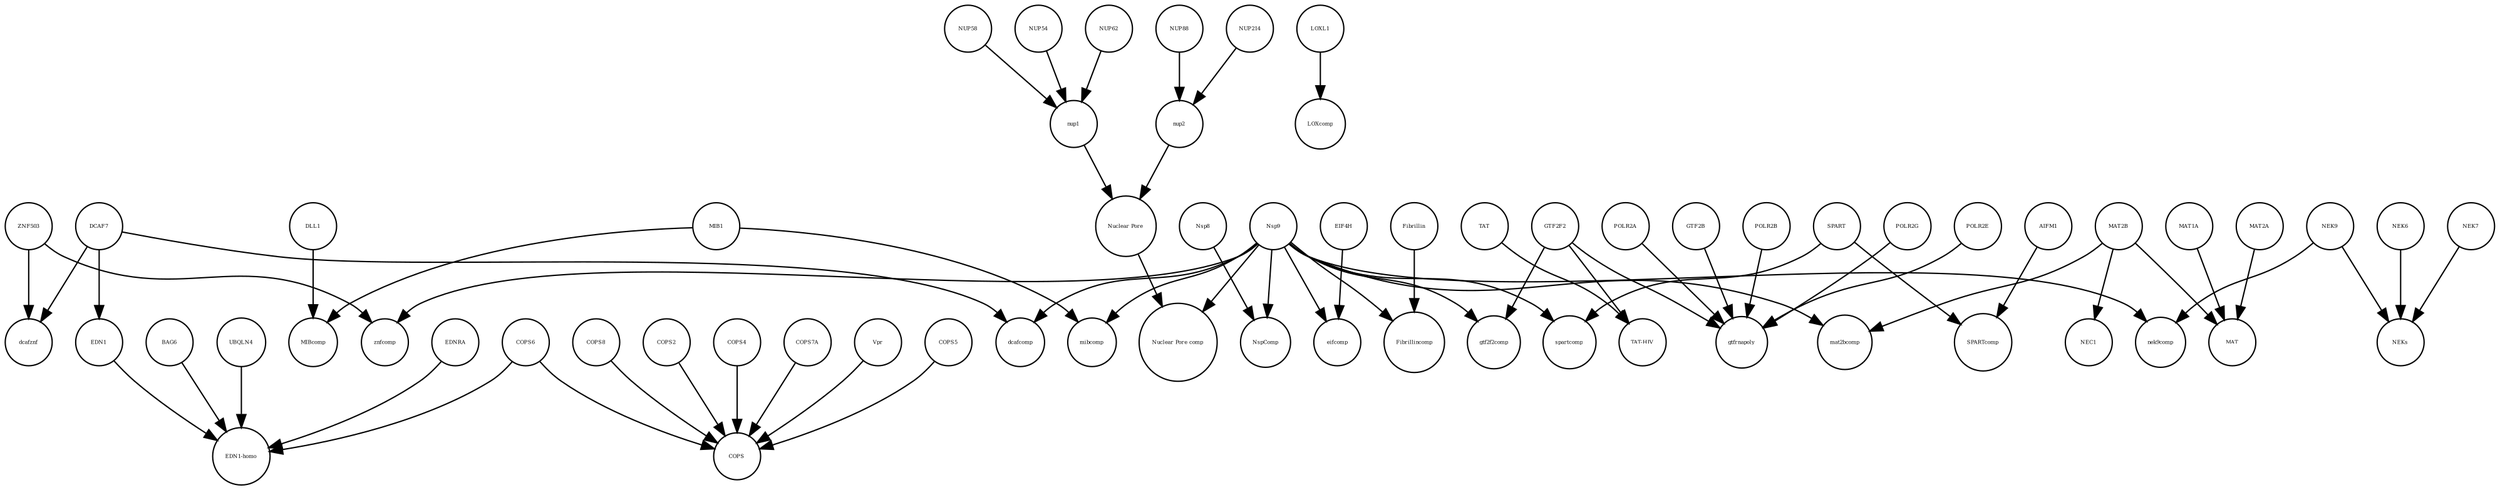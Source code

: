 strict digraph  {
znfcomp [annotation="", bipartite=0, cls=complex, fontsize=4, label=znfcomp, shape=circle];
MAT1A [annotation="", bipartite=0, cls=macromolecule, fontsize=4, label=MAT1A, shape=circle];
GTF2B [annotation="", bipartite=0, cls=macromolecule, fontsize=4, label=GTF2B, shape=circle];
GTF2F2 [annotation="urn_miriam_uniprot_P13984|urn_miriam_pubmed_10428810", bipartite=0, cls=macromolecule, fontsize=4, label=GTF2F2, shape=circle];
EDN1 [annotation=urn_miriam_uniprot_P05305, bipartite=0, cls=macromolecule, fontsize=4, label=EDN1, shape=circle];
NEKs [annotation="", bipartite=0, cls=complex, fontsize=4, label=NEKs, shape=circle];
COPS8 [annotation="", bipartite=0, cls=macromolecule, fontsize=4, label=COPS8, shape=circle];
COPS2 [annotation="", bipartite=0, cls=macromolecule, fontsize=4, label=COPS2, shape=circle];
nup1 [annotation="", bipartite=0, cls=complex, fontsize=4, label=nup1, shape=circle];
POLR2A [annotation=urn_miriam_uniprot_P30876, bipartite=0, cls=macromolecule, fontsize=4, label=POLR2A, shape=circle];
ZNF503 [annotation=urn_miriam_uniprot_Q96F45, bipartite=0, cls=macromolecule, fontsize=4, label=ZNF503, shape=circle];
Nsp9 [annotation="urn_miriam_uniprot_P0DTD1|urn_miriam_ncbiprotein_YP_009725305", bipartite=0, cls=macromolecule, fontsize=4, label=Nsp9, shape=circle];
COPS [annotation="", bipartite=0, cls=complex, fontsize=4, label=COPS, shape=circle];
nup2 [annotation="", bipartite=0, cls=complex, fontsize=4, label=nup2, shape=circle];
"TAT-HIV" [annotation="", bipartite=0, cls=complex, fontsize=4, label="TAT-HIV", shape=circle];
POLR2B [annotation="", bipartite=0, cls=macromolecule, fontsize=4, label=POLR2B, shape=circle];
"EDN1-homo" [annotation="", bipartite=0, cls=complex, fontsize=4, label="EDN1-homo", shape=circle];
DLL1 [annotation="", bipartite=0, cls=macromolecule, fontsize=4, label=DLL1, shape=circle];
NUP58 [annotation=urn_miriam_uniprot_Q9BVL2, bipartite=0, cls=macromolecule, fontsize=4, label=NUP58, shape=circle];
NEK6 [annotation="", bipartite=0, cls=macromolecule, fontsize=4, label=NEK6, shape=circle];
NUP214 [annotation=urn_miriam_uniprot_P35658, bipartite=0, cls=macromolecule, fontsize=4, label=NUP214, shape=circle];
MAT2B [annotation="urn_miriam_uniprot_Q9NZL9|urn_miriam_pubmed_10644686|urn_miriam_pubmed_23189196|urn_miriam_pubmed_25075345|urn_miriam_pubmed_23425511", bipartite=0, cls=macromolecule, fontsize=4, label=MAT2B, shape=circle];
POLR2G [annotation="", bipartite=0, cls=macromolecule, fontsize=4, label=POLR2G, shape=circle];
mibcomp [annotation="", bipartite=0, cls=complex, fontsize=4, label=mibcomp, shape=circle];
TAT [annotation="", bipartite=0, cls=macromolecule, fontsize=4, label=TAT, shape=circle];
"Nuclear Pore" [annotation="", bipartite=0, cls=complex, fontsize=4, label="Nuclear Pore", shape=circle];
NEK9 [annotation=urn_miriam_uniprot_Q8TD19, bipartite=0, cls=macromolecule, fontsize=4, label=NEK9, shape=circle];
Nsp8 [annotation="urn_miriam_uniprot_P0DTD1|urn_miriam_ncbiprotein_YP_009725304", bipartite=0, cls=macromolecule, fontsize=4, label=Nsp8, shape=circle];
AIFM1 [annotation="", bipartite=0, cls=macromolecule, fontsize=4, label=AIFM1, shape=circle];
COPS4 [annotation="", bipartite=0, cls=macromolecule, fontsize=4, label=COPS4, shape=circle];
gtf2f2comp [annotation="", bipartite=0, cls=complex, fontsize=4, label=gtf2f2comp, shape=circle];
"Nuclear Pore comp" [annotation="", bipartite=0, cls=complex, fontsize=4, label="Nuclear Pore comp", shape=circle];
DCAF7 [annotation="urn_miriam_uniprot_P61962|urn_miriam_pubmed_16887337|urn_miriam_pubmed_16949367", bipartite=0, cls=macromolecule, fontsize=4, label=DCAF7, shape=circle];
dcafcomp [annotation="", bipartite=0, cls=complex, fontsize=4, label=dcafcomp, shape=circle];
NEK7 [annotation="", bipartite=0, cls=macromolecule, fontsize=4, label=NEK7, shape=circle];
EDNRA [annotation="", bipartite=0, cls=macromolecule, fontsize=4, label=EDNRA, shape=circle];
BAG6 [annotation="", bipartite=0, cls=macromolecule, fontsize=4, label=BAG6, shape=circle];
Fibrillin [annotation="", bipartite=0, cls=complex, fontsize=4, label=Fibrillin, shape=circle];
EIF4H [annotation="urn_miriam_uniprot_Q15056|urn_miriam_pubmed_10585411|urn_miriam_pubmed_11418588", bipartite=0, cls=macromolecule, fontsize=4, label=EIF4H, shape=circle];
MAT2A [annotation="", bipartite=0, cls=macromolecule, fontsize=4, label=MAT2A, shape=circle];
LOXL1 [annotation="", bipartite=0, cls=macromolecule, fontsize=4, label=LOXL1, shape=circle];
MIBcomp [annotation="", bipartite=0, cls=complex, fontsize=4, label=MIBcomp, shape=circle];
mat2bcomp [annotation="", bipartite=0, cls=complex, fontsize=4, label=mat2bcomp, shape=circle];
NspComp [annotation="", bipartite=0, cls=complex, fontsize=4, label=NspComp, shape=circle];
COPS7A [annotation="", bipartite=0, cls=macromolecule, fontsize=4, label=COPS7A, shape=circle];
POLR2E [annotation="", bipartite=0, cls=macromolecule, fontsize=4, label=POLR2E, shape=circle];
SPARTcomp [annotation="", bipartite=0, cls=complex, fontsize=4, label=SPARTcomp, shape=circle];
eifcomp [annotation="", bipartite=0, cls=complex, fontsize=4, label=eifcomp, shape=circle];
NUP88 [annotation="urn_miriam_uniprot_Q99567|urn_miriam_pubmed_30543681", bipartite=0, cls=macromolecule, fontsize=4, label=NUP88, shape=circle];
dcafznf [annotation="", bipartite=0, cls=complex, fontsize=4, label=dcafznf, shape=circle];
NUP54 [annotation=urn_miriam_uniprot_Q7Z3B4, bipartite=0, cls=macromolecule, fontsize=4, label=NUP54, shape=circle];
gtfrnapoly [annotation="", bipartite=0, cls=complex, fontsize=4, label=gtfrnapoly, shape=circle];
Vpr [annotation="", bipartite=0, cls=macromolecule, fontsize=4, label=Vpr, shape=circle];
UBQLN4 [annotation="", bipartite=0, cls=macromolecule, fontsize=4, label=UBQLN4, shape=circle];
MIB1 [annotation="urn_miriam_uniprot_Q86YT6|urn_miriam_pubmed_24185901", bipartite=0, cls=macromolecule, fontsize=4, label=MIB1, shape=circle];
COPS5 [annotation="", bipartite=0, cls=macromolecule, fontsize=4, label=COPS5, shape=circle];
NEC1 [annotation="", bipartite=0, cls=complex, fontsize=4, label=NEC1, shape=circle];
COPS6 [annotation="", bipartite=0, cls=macromolecule, fontsize=4, label=COPS6, shape=circle];
MAT [annotation="", bipartite=0, cls=complex, fontsize=4, label=MAT, shape=circle];
spartcomp [annotation="", bipartite=0, cls=complex, fontsize=4, label=spartcomp, shape=circle];
SPART [annotation=urn_miriam_uniprot_Q8N0X7, bipartite=0, cls=macromolecule, fontsize=4, label=SPART, shape=circle];
nek9comp [annotation="", bipartite=0, cls=complex, fontsize=4, label=nek9comp, shape=circle];
NUP62 [annotation=urn_miriam_uniprot_P37198, bipartite=0, cls=macromolecule, fontsize=4, label=NUP62, shape=circle];
Fibrillincomp [annotation="", bipartite=0, cls=complex, fontsize=4, label=Fibrillincomp, shape=circle];
LOXcomp [annotation="", bipartite=0, cls=complex, fontsize=4, label=LOXcomp, shape=circle];
MAT1A -> MAT  [annotation="", interaction_type=production];
GTF2B -> gtfrnapoly  [annotation="", interaction_type=production];
GTF2F2 -> gtf2f2comp  [annotation="", interaction_type=production];
GTF2F2 -> "TAT-HIV"  [annotation="", interaction_type=production];
GTF2F2 -> gtfrnapoly  [annotation="", interaction_type=production];
EDN1 -> "EDN1-homo"  [annotation="", interaction_type=production];
COPS8 -> COPS  [annotation="", interaction_type=production];
COPS2 -> COPS  [annotation="", interaction_type=production];
nup1 -> "Nuclear Pore"  [annotation="", interaction_type=production];
POLR2A -> gtfrnapoly  [annotation="", interaction_type=production];
ZNF503 -> dcafznf  [annotation="", interaction_type=production];
ZNF503 -> znfcomp  [annotation="", interaction_type=production];
Nsp9 -> dcafcomp  [annotation="", interaction_type=production];
Nsp9 -> gtf2f2comp  [annotation="", interaction_type=production];
Nsp9 -> eifcomp  [annotation="", interaction_type=production];
Nsp9 -> "Nuclear Pore comp"  [annotation="", interaction_type=production];
Nsp9 -> spartcomp  [annotation="", interaction_type=production];
Nsp9 -> NspComp  [annotation="", interaction_type=production];
Nsp9 -> Fibrillincomp  [annotation="", interaction_type=production];
Nsp9 -> znfcomp  [annotation="", interaction_type=production];
Nsp9 -> mibcomp  [annotation="", interaction_type=production];
Nsp9 -> nek9comp  [annotation="", interaction_type=production];
Nsp9 -> mat2bcomp  [annotation="", interaction_type=production];
nup2 -> "Nuclear Pore"  [annotation="", interaction_type=production];
POLR2B -> gtfrnapoly  [annotation="", interaction_type=production];
DLL1 -> MIBcomp  [annotation="", interaction_type=production];
NUP58 -> nup1  [annotation="", interaction_type=production];
NEK6 -> NEKs  [annotation="", interaction_type=production];
NUP214 -> nup2  [annotation="", interaction_type=production];
MAT2B -> NEC1  [annotation="", interaction_type=production];
MAT2B -> MAT  [annotation="", interaction_type=production];
MAT2B -> mat2bcomp  [annotation="", interaction_type=production];
POLR2G -> gtfrnapoly  [annotation="", interaction_type=production];
TAT -> "TAT-HIV"  [annotation="", interaction_type=production];
"Nuclear Pore" -> "Nuclear Pore comp"  [annotation="", interaction_type=production];
NEK9 -> NEKs  [annotation="", interaction_type=production];
NEK9 -> nek9comp  [annotation="", interaction_type=production];
Nsp8 -> NspComp  [annotation="", interaction_type=production];
AIFM1 -> SPARTcomp  [annotation="", interaction_type=production];
COPS4 -> COPS  [annotation="", interaction_type=production];
DCAF7 -> dcafcomp  [annotation="", interaction_type=production];
DCAF7 -> dcafznf  [annotation="", interaction_type=production];
DCAF7 -> EDN1  [annotation=urn_miriam_pubmed_27880803, interaction_type=catalysis];
NEK7 -> NEKs  [annotation="", interaction_type=production];
EDNRA -> "EDN1-homo"  [annotation="", interaction_type=production];
BAG6 -> "EDN1-homo"  [annotation="", interaction_type=production];
Fibrillin -> Fibrillincomp  [annotation="", interaction_type=production];
EIF4H -> eifcomp  [annotation="", interaction_type=production];
MAT2A -> MAT  [annotation="", interaction_type=production];
LOXL1 -> LOXcomp  [annotation="", interaction_type=production];
COPS7A -> COPS  [annotation="", interaction_type=production];
POLR2E -> gtfrnapoly  [annotation="", interaction_type=production];
NUP88 -> nup2  [annotation="", interaction_type=production];
NUP54 -> nup1  [annotation="", interaction_type=production];
Vpr -> COPS  [annotation="", interaction_type=production];
UBQLN4 -> "EDN1-homo"  [annotation="", interaction_type=production];
MIB1 -> MIBcomp  [annotation="", interaction_type=production];
MIB1 -> mibcomp  [annotation="", interaction_type=production];
COPS5 -> COPS  [annotation="", interaction_type=production];
COPS6 -> "EDN1-homo"  [annotation="", interaction_type=production];
COPS6 -> COPS  [annotation="", interaction_type=production];
SPART -> spartcomp  [annotation="", interaction_type=production];
SPART -> SPARTcomp  [annotation="", interaction_type=production];
NUP62 -> nup1  [annotation="", interaction_type=production];
}
